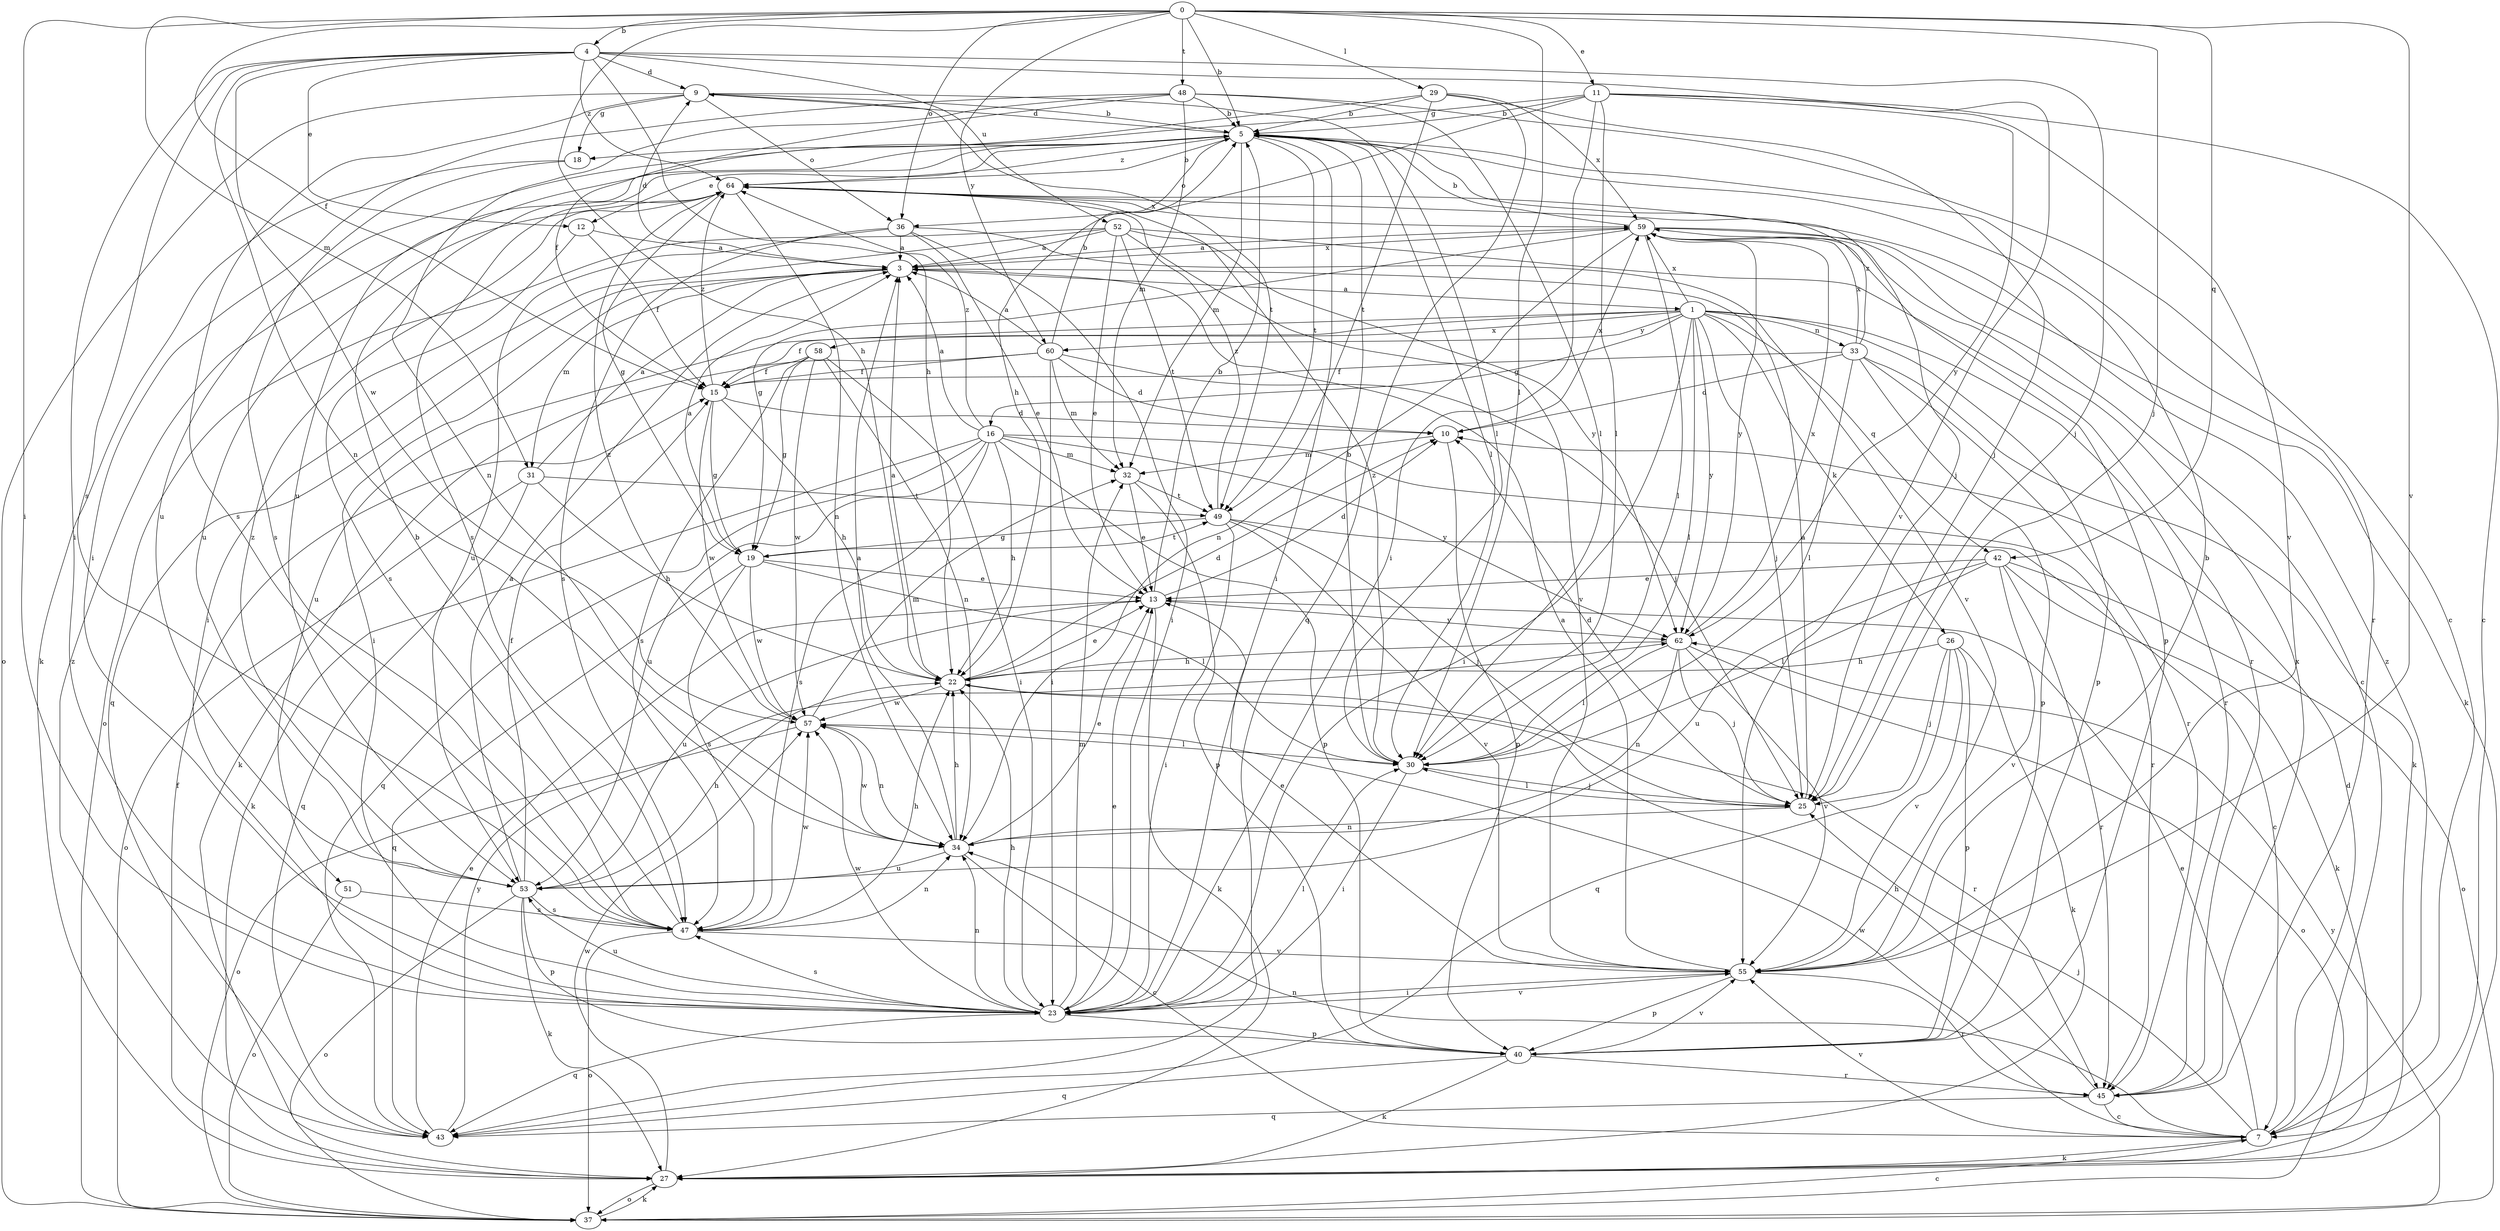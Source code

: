 strict digraph  {
0;
1;
3;
4;
5;
7;
9;
10;
11;
12;
13;
15;
16;
18;
19;
22;
23;
25;
26;
27;
29;
30;
31;
32;
33;
34;
36;
37;
40;
42;
43;
45;
47;
48;
49;
51;
52;
53;
55;
57;
58;
59;
60;
62;
64;
0 -> 4  [label=b];
0 -> 5  [label=b];
0 -> 11  [label=e];
0 -> 15  [label=f];
0 -> 22  [label=h];
0 -> 23  [label=i];
0 -> 25  [label=j];
0 -> 29  [label=l];
0 -> 30  [label=l];
0 -> 31  [label=m];
0 -> 36  [label=o];
0 -> 42  [label=q];
0 -> 48  [label=t];
0 -> 55  [label=v];
0 -> 60  [label=y];
1 -> 15  [label=f];
1 -> 16  [label=g];
1 -> 23  [label=i];
1 -> 25  [label=j];
1 -> 26  [label=k];
1 -> 30  [label=l];
1 -> 33  [label=n];
1 -> 40  [label=p];
1 -> 42  [label=q];
1 -> 45  [label=r];
1 -> 51  [label=u];
1 -> 58  [label=x];
1 -> 59  [label=x];
1 -> 60  [label=y];
1 -> 62  [label=y];
3 -> 1  [label=a];
3 -> 9  [label=d];
3 -> 23  [label=i];
3 -> 31  [label=m];
3 -> 43  [label=q];
3 -> 59  [label=x];
4 -> 9  [label=d];
4 -> 12  [label=e];
4 -> 22  [label=h];
4 -> 23  [label=i];
4 -> 25  [label=j];
4 -> 34  [label=n];
4 -> 47  [label=s];
4 -> 52  [label=u];
4 -> 55  [label=v];
4 -> 57  [label=w];
4 -> 64  [label=z];
5 -> 9  [label=d];
5 -> 12  [label=e];
5 -> 23  [label=i];
5 -> 25  [label=j];
5 -> 30  [label=l];
5 -> 32  [label=m];
5 -> 36  [label=o];
5 -> 45  [label=r];
5 -> 47  [label=s];
5 -> 49  [label=t];
5 -> 53  [label=u];
5 -> 64  [label=z];
7 -> 10  [label=d];
7 -> 13  [label=e];
7 -> 25  [label=j];
7 -> 27  [label=k];
7 -> 34  [label=n];
7 -> 55  [label=v];
7 -> 57  [label=w];
7 -> 64  [label=z];
9 -> 5  [label=b];
9 -> 18  [label=g];
9 -> 30  [label=l];
9 -> 36  [label=o];
9 -> 37  [label=o];
9 -> 47  [label=s];
9 -> 49  [label=t];
10 -> 32  [label=m];
10 -> 40  [label=p];
10 -> 59  [label=x];
11 -> 5  [label=b];
11 -> 7  [label=c];
11 -> 18  [label=g];
11 -> 22  [label=h];
11 -> 23  [label=i];
11 -> 30  [label=l];
11 -> 55  [label=v];
11 -> 62  [label=y];
12 -> 3  [label=a];
12 -> 15  [label=f];
12 -> 47  [label=s];
13 -> 5  [label=b];
13 -> 10  [label=d];
13 -> 27  [label=k];
13 -> 53  [label=u];
13 -> 62  [label=y];
15 -> 10  [label=d];
15 -> 19  [label=g];
15 -> 22  [label=h];
15 -> 57  [label=w];
15 -> 64  [label=z];
16 -> 3  [label=a];
16 -> 22  [label=h];
16 -> 27  [label=k];
16 -> 32  [label=m];
16 -> 40  [label=p];
16 -> 43  [label=q];
16 -> 45  [label=r];
16 -> 47  [label=s];
16 -> 53  [label=u];
16 -> 62  [label=y];
16 -> 64  [label=z];
18 -> 27  [label=k];
18 -> 47  [label=s];
19 -> 3  [label=a];
19 -> 13  [label=e];
19 -> 30  [label=l];
19 -> 43  [label=q];
19 -> 47  [label=s];
19 -> 49  [label=t];
19 -> 57  [label=w];
22 -> 3  [label=a];
22 -> 10  [label=d];
22 -> 13  [label=e];
22 -> 45  [label=r];
22 -> 57  [label=w];
23 -> 13  [label=e];
23 -> 22  [label=h];
23 -> 30  [label=l];
23 -> 32  [label=m];
23 -> 34  [label=n];
23 -> 40  [label=p];
23 -> 43  [label=q];
23 -> 47  [label=s];
23 -> 53  [label=u];
23 -> 55  [label=v];
23 -> 57  [label=w];
25 -> 3  [label=a];
25 -> 10  [label=d];
25 -> 30  [label=l];
25 -> 34  [label=n];
26 -> 22  [label=h];
26 -> 25  [label=j];
26 -> 27  [label=k];
26 -> 40  [label=p];
26 -> 43  [label=q];
26 -> 55  [label=v];
27 -> 15  [label=f];
27 -> 37  [label=o];
27 -> 57  [label=w];
29 -> 5  [label=b];
29 -> 25  [label=j];
29 -> 43  [label=q];
29 -> 49  [label=t];
29 -> 53  [label=u];
29 -> 59  [label=x];
30 -> 5  [label=b];
30 -> 23  [label=i];
30 -> 25  [label=j];
30 -> 64  [label=z];
31 -> 3  [label=a];
31 -> 22  [label=h];
31 -> 37  [label=o];
31 -> 43  [label=q];
31 -> 49  [label=t];
32 -> 13  [label=e];
32 -> 40  [label=p];
32 -> 49  [label=t];
33 -> 10  [label=d];
33 -> 15  [label=f];
33 -> 27  [label=k];
33 -> 30  [label=l];
33 -> 40  [label=p];
33 -> 45  [label=r];
33 -> 59  [label=x];
33 -> 64  [label=z];
34 -> 3  [label=a];
34 -> 7  [label=c];
34 -> 13  [label=e];
34 -> 22  [label=h];
34 -> 53  [label=u];
34 -> 57  [label=w];
36 -> 3  [label=a];
36 -> 13  [label=e];
36 -> 23  [label=i];
36 -> 47  [label=s];
36 -> 53  [label=u];
36 -> 55  [label=v];
37 -> 7  [label=c];
37 -> 27  [label=k];
37 -> 62  [label=y];
40 -> 27  [label=k];
40 -> 43  [label=q];
40 -> 45  [label=r];
40 -> 55  [label=v];
42 -> 13  [label=e];
42 -> 27  [label=k];
42 -> 30  [label=l];
42 -> 37  [label=o];
42 -> 45  [label=r];
42 -> 53  [label=u];
42 -> 55  [label=v];
43 -> 13  [label=e];
43 -> 62  [label=y];
43 -> 64  [label=z];
45 -> 7  [label=c];
45 -> 22  [label=h];
45 -> 43  [label=q];
45 -> 59  [label=x];
47 -> 5  [label=b];
47 -> 22  [label=h];
47 -> 34  [label=n];
47 -> 37  [label=o];
47 -> 55  [label=v];
47 -> 57  [label=w];
48 -> 5  [label=b];
48 -> 7  [label=c];
48 -> 15  [label=f];
48 -> 23  [label=i];
48 -> 30  [label=l];
48 -> 32  [label=m];
48 -> 34  [label=n];
49 -> 7  [label=c];
49 -> 19  [label=g];
49 -> 23  [label=i];
49 -> 25  [label=j];
49 -> 55  [label=v];
49 -> 64  [label=z];
51 -> 37  [label=o];
51 -> 47  [label=s];
52 -> 3  [label=a];
52 -> 13  [label=e];
52 -> 23  [label=i];
52 -> 37  [label=o];
52 -> 45  [label=r];
52 -> 49  [label=t];
52 -> 55  [label=v];
52 -> 62  [label=y];
53 -> 3  [label=a];
53 -> 15  [label=f];
53 -> 22  [label=h];
53 -> 27  [label=k];
53 -> 37  [label=o];
53 -> 40  [label=p];
53 -> 47  [label=s];
53 -> 64  [label=z];
55 -> 3  [label=a];
55 -> 5  [label=b];
55 -> 13  [label=e];
55 -> 23  [label=i];
55 -> 40  [label=p];
55 -> 45  [label=r];
57 -> 30  [label=l];
57 -> 32  [label=m];
57 -> 34  [label=n];
57 -> 37  [label=o];
57 -> 64  [label=z];
58 -> 15  [label=f];
58 -> 19  [label=g];
58 -> 23  [label=i];
58 -> 34  [label=n];
58 -> 47  [label=s];
58 -> 57  [label=w];
59 -> 3  [label=a];
59 -> 5  [label=b];
59 -> 7  [label=c];
59 -> 19  [label=g];
59 -> 27  [label=k];
59 -> 30  [label=l];
59 -> 34  [label=n];
59 -> 40  [label=p];
59 -> 62  [label=y];
60 -> 3  [label=a];
60 -> 5  [label=b];
60 -> 10  [label=d];
60 -> 15  [label=f];
60 -> 23  [label=i];
60 -> 25  [label=j];
60 -> 27  [label=k];
60 -> 32  [label=m];
62 -> 22  [label=h];
62 -> 25  [label=j];
62 -> 30  [label=l];
62 -> 34  [label=n];
62 -> 37  [label=o];
62 -> 55  [label=v];
62 -> 59  [label=x];
64 -> 5  [label=b];
64 -> 19  [label=g];
64 -> 34  [label=n];
64 -> 53  [label=u];
64 -> 59  [label=x];
}
